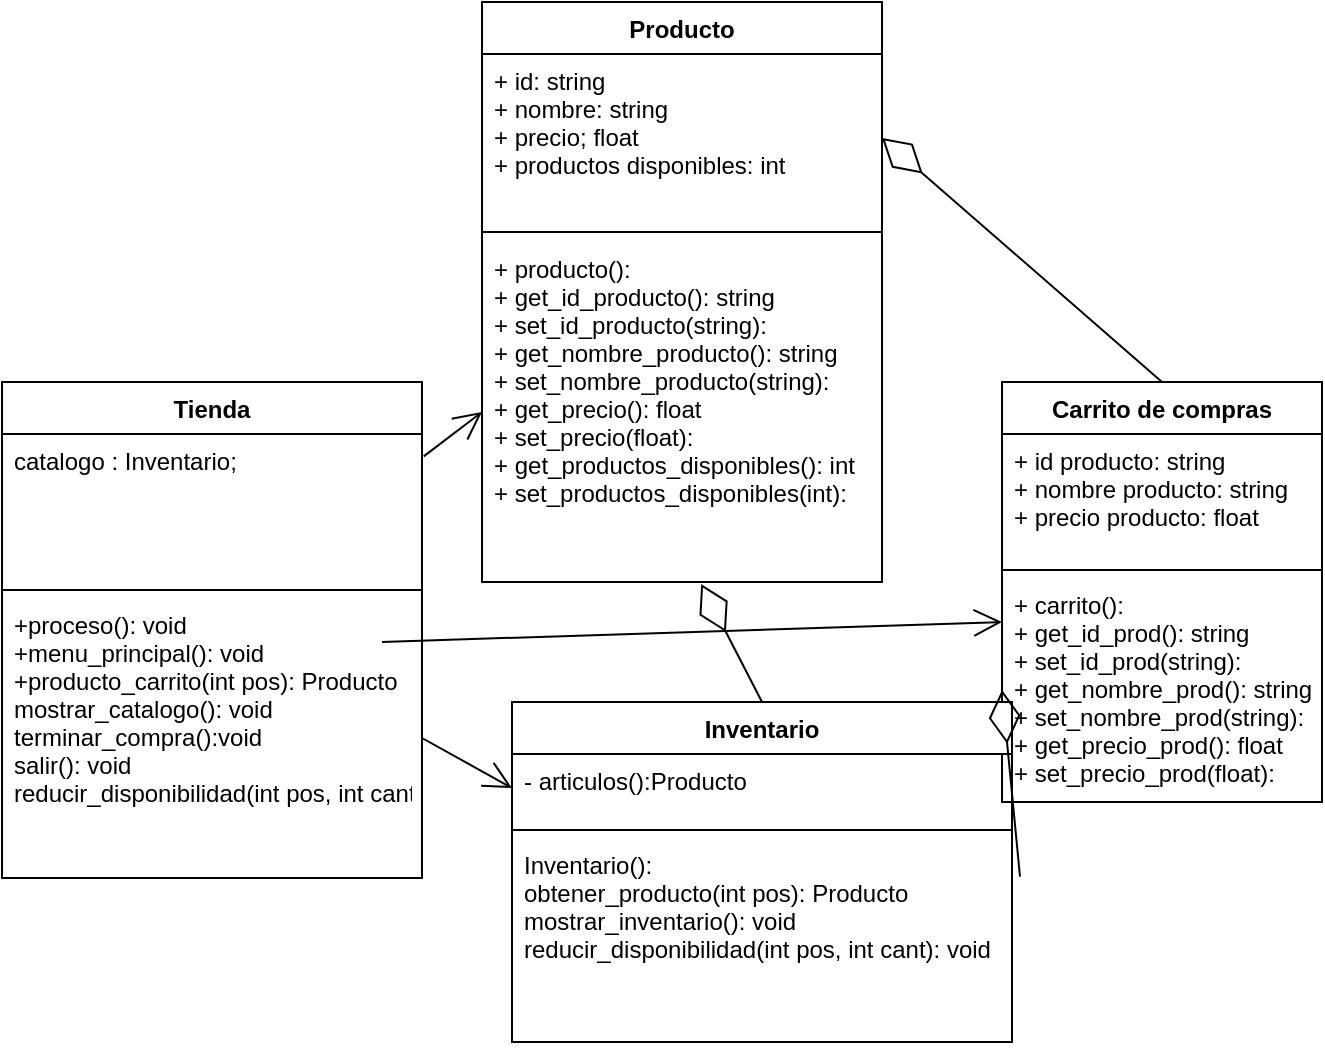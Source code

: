 <mxfile>
    <diagram id="Xa6bizx9vOpJKWMVxHqs" name="Page-1">
        <mxGraphModel dx="976" dy="316" grid="1" gridSize="10" guides="1" tooltips="1" connect="1" arrows="1" fold="1" page="1" pageScale="1" pageWidth="850" pageHeight="1100" math="0" shadow="0">
            <root>
                <mxCell id="0"/>
                <mxCell id="1" parent="0"/>
                <mxCell id="2" value="Tienda" style="swimlane;fontStyle=1;align=center;verticalAlign=top;childLayout=stackLayout;horizontal=1;startSize=26;horizontalStack=0;resizeParent=1;resizeParentMax=0;resizeLast=0;collapsible=1;marginBottom=0;" parent="1" vertex="1">
                    <mxGeometry x="80" y="240" width="210" height="248" as="geometry"/>
                </mxCell>
                <mxCell id="3" value="catalogo : Inventario; " style="text;strokeColor=none;fillColor=none;align=left;verticalAlign=top;spacingLeft=4;spacingRight=4;overflow=hidden;rotatable=0;points=[[0,0.5],[1,0.5]];portConstraint=eastwest;" parent="2" vertex="1">
                    <mxGeometry y="26" width="210" height="74" as="geometry"/>
                </mxCell>
                <mxCell id="4" value="" style="line;strokeWidth=1;fillColor=none;align=left;verticalAlign=middle;spacingTop=-1;spacingLeft=3;spacingRight=3;rotatable=0;labelPosition=right;points=[];portConstraint=eastwest;" parent="2" vertex="1">
                    <mxGeometry y="100" width="210" height="8" as="geometry"/>
                </mxCell>
                <mxCell id="5" value="+proceso(): void &#10;+menu_principal(): void&#10;+producto_carrito(int pos): Producto&#10;mostrar_catalogo(): void &#10;terminar_compra():void&#10;salir(): void&#10;reducir_disponibilidad(int pos, int cant):void &#10;" style="text;strokeColor=none;fillColor=none;align=left;verticalAlign=top;spacingLeft=4;spacingRight=4;overflow=hidden;rotatable=0;points=[[0,0.5],[1,0.5]];portConstraint=eastwest;" parent="2" vertex="1">
                    <mxGeometry y="108" width="210" height="140" as="geometry"/>
                </mxCell>
                <mxCell id="10" value="Carrito de compras" style="swimlane;fontStyle=1;align=center;verticalAlign=top;childLayout=stackLayout;horizontal=1;startSize=26;horizontalStack=0;resizeParent=1;resizeParentMax=0;resizeLast=0;collapsible=1;marginBottom=0;" parent="1" vertex="1">
                    <mxGeometry x="580" y="240" width="160" height="210" as="geometry"/>
                </mxCell>
                <mxCell id="11" value="+ id producto: string&#10;+ nombre producto: string&#10;+ precio producto: float" style="text;strokeColor=none;fillColor=none;align=left;verticalAlign=top;spacingLeft=4;spacingRight=4;overflow=hidden;rotatable=0;points=[[0,0.5],[1,0.5]];portConstraint=eastwest;" parent="10" vertex="1">
                    <mxGeometry y="26" width="160" height="64" as="geometry"/>
                </mxCell>
                <mxCell id="12" value="" style="line;strokeWidth=1;fillColor=none;align=left;verticalAlign=middle;spacingTop=-1;spacingLeft=3;spacingRight=3;rotatable=0;labelPosition=right;points=[];portConstraint=eastwest;" parent="10" vertex="1">
                    <mxGeometry y="90" width="160" height="8" as="geometry"/>
                </mxCell>
                <mxCell id="13" value="+ carrito():&#10;+ get_id_prod(): string&#10;+ set_id_prod(string):&#10;+ get_nombre_prod(): string&#10;+ set_nombre_prod(string):&#10;+ get_precio_prod(): float&#10;+ set_precio_prod(float):" style="text;strokeColor=none;fillColor=none;align=left;verticalAlign=top;spacingLeft=4;spacingRight=4;overflow=hidden;rotatable=0;points=[[0,0.5],[1,0.5]];portConstraint=eastwest;" parent="10" vertex="1">
                    <mxGeometry y="98" width="160" height="112" as="geometry"/>
                </mxCell>
                <mxCell id="14" value="Inventario" style="swimlane;fontStyle=1;align=center;verticalAlign=top;childLayout=stackLayout;horizontal=1;startSize=26;horizontalStack=0;resizeParent=1;resizeParentMax=0;resizeLast=0;collapsible=1;marginBottom=0;" parent="1" vertex="1">
                    <mxGeometry x="335" y="400" width="250" height="170" as="geometry"/>
                </mxCell>
                <mxCell id="15" value="- articulos():Producto " style="text;strokeColor=none;fillColor=none;align=left;verticalAlign=top;spacingLeft=4;spacingRight=4;overflow=hidden;rotatable=0;points=[[0,0.5],[1,0.5]];portConstraint=eastwest;" parent="14" vertex="1">
                    <mxGeometry y="26" width="250" height="34" as="geometry"/>
                </mxCell>
                <mxCell id="16" value="" style="line;strokeWidth=1;fillColor=none;align=left;verticalAlign=middle;spacingTop=-1;spacingLeft=3;spacingRight=3;rotatable=0;labelPosition=right;points=[];portConstraint=eastwest;" parent="14" vertex="1">
                    <mxGeometry y="60" width="250" height="8" as="geometry"/>
                </mxCell>
                <mxCell id="17" value="Inventario():&#10;obtener_producto(int pos): Producto &#10;mostrar_inventario(): void&#10;reducir_disponibilidad(int pos, int cant): void " style="text;strokeColor=none;fillColor=none;align=left;verticalAlign=top;spacingLeft=4;spacingRight=4;overflow=hidden;rotatable=0;points=[[0,0.5],[1,0.5]];portConstraint=eastwest;" parent="14" vertex="1">
                    <mxGeometry y="68" width="250" height="102" as="geometry"/>
                </mxCell>
                <mxCell id="18" value="Producto" style="swimlane;fontStyle=1;align=center;verticalAlign=top;childLayout=stackLayout;horizontal=1;startSize=26;horizontalStack=0;resizeParent=1;resizeParentMax=0;resizeLast=0;collapsible=1;marginBottom=0;" parent="1" vertex="1">
                    <mxGeometry x="320" y="50" width="200" height="290" as="geometry"/>
                </mxCell>
                <mxCell id="19" value="+ id: string&#10;+ nombre: string&#10;+ precio; float&#10;+ productos disponibles: int" style="text;strokeColor=none;fillColor=none;align=left;verticalAlign=top;spacingLeft=4;spacingRight=4;overflow=hidden;rotatable=0;points=[[0,0.5],[1,0.5]];portConstraint=eastwest;" parent="18" vertex="1">
                    <mxGeometry y="26" width="200" height="84" as="geometry"/>
                </mxCell>
                <mxCell id="20" value="" style="line;strokeWidth=1;fillColor=none;align=left;verticalAlign=middle;spacingTop=-1;spacingLeft=3;spacingRight=3;rotatable=0;labelPosition=right;points=[];portConstraint=eastwest;" parent="18" vertex="1">
                    <mxGeometry y="110" width="200" height="10" as="geometry"/>
                </mxCell>
                <mxCell id="21" value="+ producto():&#10;+ get_id_producto(): string&#10;+ set_id_producto(string):&#10;+ get_nombre_producto(): string&#10;+ set_nombre_producto(string):&#10;+ get_precio(): float&#10;+ set_precio(float):&#10;+ get_productos_disponibles(): int&#10;+ set_productos_disponibles(int):" style="text;strokeColor=none;fillColor=none;align=left;verticalAlign=top;spacingLeft=4;spacingRight=4;overflow=hidden;rotatable=0;points=[[0,0.5],[1,0.5]];portConstraint=eastwest;" parent="18" vertex="1">
                    <mxGeometry y="120" width="200" height="170" as="geometry"/>
                </mxCell>
                <mxCell id="22" value="" style="endArrow=diamondThin;endFill=0;endSize=24;html=1;entryX=1;entryY=0.5;entryDx=0;entryDy=0;exitX=0.5;exitY=0;exitDx=0;exitDy=0;" parent="1" source="10" target="19" edge="1">
                    <mxGeometry width="160" relative="1" as="geometry">
                        <mxPoint x="370" y="360" as="sourcePoint"/>
                        <mxPoint x="530" y="360" as="targetPoint"/>
                    </mxGeometry>
                </mxCell>
                <mxCell id="25" value="" style="endArrow=diamondThin;endFill=0;endSize=24;html=1;entryX=0.548;entryY=1.006;entryDx=0;entryDy=0;entryPerimeter=0;exitX=0.5;exitY=0;exitDx=0;exitDy=0;" parent="1" source="14" target="21" edge="1">
                    <mxGeometry width="160" relative="1" as="geometry">
                        <mxPoint x="330" y="430" as="sourcePoint"/>
                        <mxPoint x="490" y="430" as="targetPoint"/>
                    </mxGeometry>
                </mxCell>
                <mxCell id="26" value="" style="endArrow=diamondThin;endFill=0;endSize=24;html=1;exitX=1.016;exitY=0.189;exitDx=0;exitDy=0;exitPerimeter=0;entryX=0;entryY=0.5;entryDx=0;entryDy=0;" parent="1" source="17" target="13" edge="1">
                    <mxGeometry width="160" relative="1" as="geometry">
                        <mxPoint x="450" y="430" as="sourcePoint"/>
                        <mxPoint x="610" y="430" as="targetPoint"/>
                    </mxGeometry>
                </mxCell>
                <mxCell id="27" value="" style="endArrow=open;endFill=1;endSize=12;html=1;exitX=1;exitY=0.5;exitDx=0;exitDy=0;entryX=0;entryY=0.5;entryDx=0;entryDy=0;" parent="1" source="5" target="15" edge="1">
                    <mxGeometry width="160" relative="1" as="geometry">
                        <mxPoint x="410" y="440" as="sourcePoint"/>
                        <mxPoint x="570" y="440" as="targetPoint"/>
                    </mxGeometry>
                </mxCell>
                <mxCell id="28" value="" style="endArrow=open;endFill=1;endSize=12;html=1;exitX=1;exitY=0.5;exitDx=0;exitDy=0;" parent="1" edge="1">
                    <mxGeometry width="160" relative="1" as="geometry">
                        <mxPoint x="270.0" y="370" as="sourcePoint"/>
                        <mxPoint x="580" y="360" as="targetPoint"/>
                    </mxGeometry>
                </mxCell>
                <mxCell id="29" value="" style="endArrow=open;endFill=1;endSize=12;html=1;exitX=1.004;exitY=0.151;exitDx=0;exitDy=0;exitPerimeter=0;entryX=0;entryY=0.5;entryDx=0;entryDy=0;" parent="1" source="3" target="21" edge="1">
                    <mxGeometry width="160" relative="1" as="geometry">
                        <mxPoint x="370" y="360" as="sourcePoint"/>
                        <mxPoint x="530" y="360" as="targetPoint"/>
                    </mxGeometry>
                </mxCell>
            </root>
        </mxGraphModel>
    </diagram>
</mxfile>